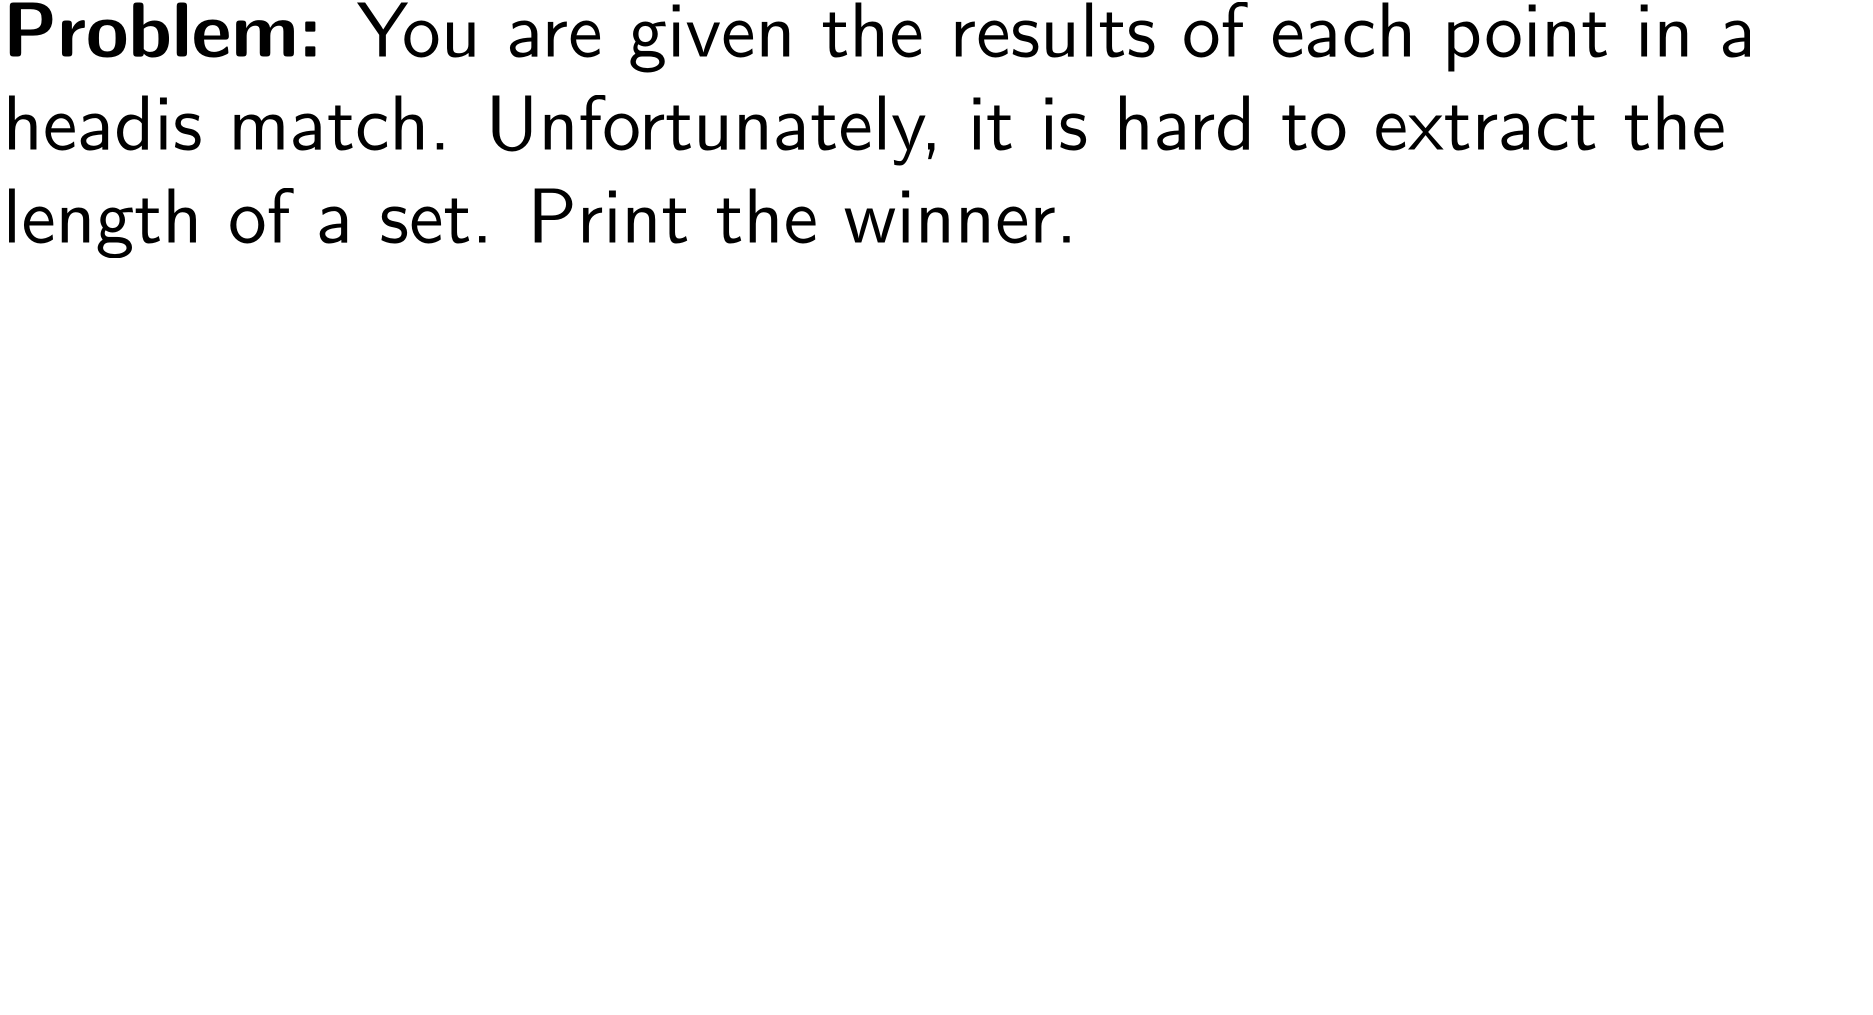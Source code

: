 <?xml version="1.0"?>
<!DOCTYPE ipe SYSTEM "ipe.dtd">
<ipe version="70218" creator="Ipe 7.2.26">
<info created="D:20190409094512" modified="D:20220805102208"/>
<preamble>\usepackage{amsmath,amssymb}

%%% BEGIN PYGMENTS PREAMBLE %%%
\usepackage{color}
\usepackage{fancyvrb}

\makeatletter
\def\PY@reset{\let\PY@it=\relax \let\PY@bf=\relax%
    \let\PY@ul=\relax \let\PY@tc=\relax%
    \let\PY@bc=\relax \let\PY@ff=\relax}
\def\PY@tok#1{\csname PY@tok@#1\endcsname}
\def\PY@toks#1+{\ifx\relax#1\empty\else%
    \PY@tok{#1}\expandafter\PY@toks\fi}
\def\PY@do#1{\PY@bc{\PY@tc{\PY@ul{%
    \PY@it{\PY@bf{\PY@ff{#1}}}}}}}
\def\PY#1#2{\PY@reset\PY@toks#1+\relax+\PY@do{#2}}

\@namedef{PY@tok@w}{\def\PY@tc##1{\textcolor[rgb]{0.73,0.73,0.73}{##1}}}
\@namedef{PY@tok@c}{\let\PY@it=\textit\def\PY@tc##1{\textcolor[rgb]{0.25,0.50,0.50}{##1}}}
\@namedef{PY@tok@cp}{\def\PY@tc##1{\textcolor[rgb]{0.74,0.48,0.00}{##1}}}
\@namedef{PY@tok@k}{\let\PY@bf=\textbf\def\PY@tc##1{\textcolor[rgb]{0.00,0.50,0.00}{##1}}}
\@namedef{PY@tok@kp}{\def\PY@tc##1{\textcolor[rgb]{0.00,0.50,0.00}{##1}}}
\@namedef{PY@tok@kt}{\def\PY@tc##1{\textcolor[rgb]{0.69,0.00,0.25}{##1}}}
\@namedef{PY@tok@o}{\def\PY@tc##1{\textcolor[rgb]{0.40,0.40,0.40}{##1}}}
\@namedef{PY@tok@ow}{\let\PY@bf=\textbf\def\PY@tc##1{\textcolor[rgb]{0.67,0.13,1.00}{##1}}}
\@namedef{PY@tok@nb}{\def\PY@tc##1{\textcolor[rgb]{0.00,0.50,0.00}{##1}}}
\@namedef{PY@tok@nf}{\def\PY@tc##1{\textcolor[rgb]{0.00,0.00,1.00}{##1}}}
\@namedef{PY@tok@nc}{\let\PY@bf=\textbf\def\PY@tc##1{\textcolor[rgb]{0.00,0.00,1.00}{##1}}}
\@namedef{PY@tok@nn}{\let\PY@bf=\textbf\def\PY@tc##1{\textcolor[rgb]{0.00,0.00,1.00}{##1}}}
\@namedef{PY@tok@ne}{\let\PY@bf=\textbf\def\PY@tc##1{\textcolor[rgb]{0.82,0.25,0.23}{##1}}}
\@namedef{PY@tok@nv}{\def\PY@tc##1{\textcolor[rgb]{0.10,0.09,0.49}{##1}}}
\@namedef{PY@tok@no}{\def\PY@tc##1{\textcolor[rgb]{0.53,0.00,0.00}{##1}}}
\@namedef{PY@tok@nl}{\def\PY@tc##1{\textcolor[rgb]{0.63,0.63,0.00}{##1}}}
\@namedef{PY@tok@ni}{\let\PY@bf=\textbf\def\PY@tc##1{\textcolor[rgb]{0.60,0.60,0.60}{##1}}}
\@namedef{PY@tok@na}{\def\PY@tc##1{\textcolor[rgb]{0.49,0.56,0.16}{##1}}}
\@namedef{PY@tok@nt}{\let\PY@bf=\textbf\def\PY@tc##1{\textcolor[rgb]{0.00,0.50,0.00}{##1}}}
\@namedef{PY@tok@nd}{\def\PY@tc##1{\textcolor[rgb]{0.67,0.13,1.00}{##1}}}
\@namedef{PY@tok@s}{\def\PY@tc##1{\textcolor[rgb]{0.73,0.13,0.13}{##1}}}
\@namedef{PY@tok@sd}{\let\PY@it=\textit\def\PY@tc##1{\textcolor[rgb]{0.73,0.13,0.13}{##1}}}
\@namedef{PY@tok@si}{\let\PY@bf=\textbf\def\PY@tc##1{\textcolor[rgb]{0.73,0.40,0.53}{##1}}}
\@namedef{PY@tok@se}{\let\PY@bf=\textbf\def\PY@tc##1{\textcolor[rgb]{0.73,0.40,0.13}{##1}}}
\@namedef{PY@tok@sr}{\def\PY@tc##1{\textcolor[rgb]{0.73,0.40,0.53}{##1}}}
\@namedef{PY@tok@ss}{\def\PY@tc##1{\textcolor[rgb]{0.10,0.09,0.49}{##1}}}
\@namedef{PY@tok@sx}{\def\PY@tc##1{\textcolor[rgb]{0.00,0.50,0.00}{##1}}}
\@namedef{PY@tok@m}{\def\PY@tc##1{\textcolor[rgb]{0.40,0.40,0.40}{##1}}}
\@namedef{PY@tok@gh}{\let\PY@bf=\textbf\def\PY@tc##1{\textcolor[rgb]{0.00,0.00,0.50}{##1}}}
\@namedef{PY@tok@gu}{\let\PY@bf=\textbf\def\PY@tc##1{\textcolor[rgb]{0.50,0.00,0.50}{##1}}}
\@namedef{PY@tok@gd}{\def\PY@tc##1{\textcolor[rgb]{0.63,0.00,0.00}{##1}}}
\@namedef{PY@tok@gi}{\def\PY@tc##1{\textcolor[rgb]{0.00,0.63,0.00}{##1}}}
\@namedef{PY@tok@gr}{\def\PY@tc##1{\textcolor[rgb]{1.00,0.00,0.00}{##1}}}
\@namedef{PY@tok@ge}{\let\PY@it=\textit}
\@namedef{PY@tok@gs}{\let\PY@bf=\textbf}
\@namedef{PY@tok@gp}{\let\PY@bf=\textbf\def\PY@tc##1{\textcolor[rgb]{0.00,0.00,0.50}{##1}}}
\@namedef{PY@tok@go}{\def\PY@tc##1{\textcolor[rgb]{0.53,0.53,0.53}{##1}}}
\@namedef{PY@tok@gt}{\def\PY@tc##1{\textcolor[rgb]{0.00,0.27,0.87}{##1}}}
\@namedef{PY@tok@err}{\def\PY@bc##1{{\setlength{\fboxsep}{\string -\fboxrule}\fcolorbox[rgb]{1.00,0.00,0.00}{1,1,1}{\strut ##1}}}}
\@namedef{PY@tok@kc}{\let\PY@bf=\textbf\def\PY@tc##1{\textcolor[rgb]{0.00,0.50,0.00}{##1}}}
\@namedef{PY@tok@kd}{\let\PY@bf=\textbf\def\PY@tc##1{\textcolor[rgb]{0.00,0.50,0.00}{##1}}}
\@namedef{PY@tok@kn}{\let\PY@bf=\textbf\def\PY@tc##1{\textcolor[rgb]{0.00,0.50,0.00}{##1}}}
\@namedef{PY@tok@kr}{\let\PY@bf=\textbf\def\PY@tc##1{\textcolor[rgb]{0.00,0.50,0.00}{##1}}}
\@namedef{PY@tok@bp}{\def\PY@tc##1{\textcolor[rgb]{0.00,0.50,0.00}{##1}}}
\@namedef{PY@tok@fm}{\def\PY@tc##1{\textcolor[rgb]{0.00,0.00,1.00}{##1}}}
\@namedef{PY@tok@vc}{\def\PY@tc##1{\textcolor[rgb]{0.10,0.09,0.49}{##1}}}
\@namedef{PY@tok@vg}{\def\PY@tc##1{\textcolor[rgb]{0.10,0.09,0.49}{##1}}}
\@namedef{PY@tok@vi}{\def\PY@tc##1{\textcolor[rgb]{0.10,0.09,0.49}{##1}}}
\@namedef{PY@tok@vm}{\def\PY@tc##1{\textcolor[rgb]{0.10,0.09,0.49}{##1}}}
\@namedef{PY@tok@sa}{\def\PY@tc##1{\textcolor[rgb]{0.73,0.13,0.13}{##1}}}
\@namedef{PY@tok@sb}{\def\PY@tc##1{\textcolor[rgb]{0.73,0.13,0.13}{##1}}}
\@namedef{PY@tok@sc}{\def\PY@tc##1{\textcolor[rgb]{0.73,0.13,0.13}{##1}}}
\@namedef{PY@tok@dl}{\def\PY@tc##1{\textcolor[rgb]{0.73,0.13,0.13}{##1}}}
\@namedef{PY@tok@s2}{\def\PY@tc##1{\textcolor[rgb]{0.73,0.13,0.13}{##1}}}
\@namedef{PY@tok@sh}{\def\PY@tc##1{\textcolor[rgb]{0.73,0.13,0.13}{##1}}}
\@namedef{PY@tok@s1}{\def\PY@tc##1{\textcolor[rgb]{0.73,0.13,0.13}{##1}}}
\@namedef{PY@tok@mb}{\def\PY@tc##1{\textcolor[rgb]{0.40,0.40,0.40}{##1}}}
\@namedef{PY@tok@mf}{\def\PY@tc##1{\textcolor[rgb]{0.40,0.40,0.40}{##1}}}
\@namedef{PY@tok@mh}{\def\PY@tc##1{\textcolor[rgb]{0.40,0.40,0.40}{##1}}}
\@namedef{PY@tok@mi}{\def\PY@tc##1{\textcolor[rgb]{0.40,0.40,0.40}{##1}}}
\@namedef{PY@tok@il}{\def\PY@tc##1{\textcolor[rgb]{0.40,0.40,0.40}{##1}}}
\@namedef{PY@tok@mo}{\def\PY@tc##1{\textcolor[rgb]{0.40,0.40,0.40}{##1}}}
\@namedef{PY@tok@ch}{\let\PY@it=\textit\def\PY@tc##1{\textcolor[rgb]{0.25,0.50,0.50}{##1}}}
\@namedef{PY@tok@cm}{\let\PY@it=\textit\def\PY@tc##1{\textcolor[rgb]{0.25,0.50,0.50}{##1}}}
\@namedef{PY@tok@cpf}{\let\PY@it=\textit\def\PY@tc##1{\textcolor[rgb]{0.25,0.50,0.50}{##1}}}
\@namedef{PY@tok@c1}{\let\PY@it=\textit\def\PY@tc##1{\textcolor[rgb]{0.25,0.50,0.50}{##1}}}
\@namedef{PY@tok@cs}{\let\PY@it=\textit\def\PY@tc##1{\textcolor[rgb]{0.25,0.50,0.50}{##1}}}

\def\PYZbs{\char`\\}
\def\PYZus{\char`\_}
\def\PYZob{\char`\{}
\def\PYZcb{\char`\}}
\def\PYZca{\char`\^}
\def\PYZam{\char`\&amp;}
\def\PYZlt{\char`\&lt;}
\def\PYZgt{\char`\&gt;}
\def\PYZsh{\char`\#}
\def\PYZpc{\char`\%}
\def\PYZdl{\char`\$}
\def\PYZhy{\char`\-}
\def\PYZsq{\char`\&apos;}
\def\PYZdq{\char`\&quot;}
\def\PYZti{\char`\~}
% for compatibility with earlier versions
\def\PYZat{@}
\def\PYZlb{[}
\def\PYZrb{]}
\makeatother

%%% END PYGMENTS PREAMBLE %%%

</preamble>
<ipestyle name="presentation">
<symbol name="arrow/arc(spx)">
<path stroke="sym-stroke" fill="sym-stroke" pen="sym-pen">
0 0 m
-1 0.333 l
-1 -0.333 l
h
</path>
</symbol>
<symbol name="arrow/farc(spx)">
<path stroke="sym-stroke" fill="white" pen="sym-pen">
0 0 m
-1 0.333 l
-1 -0.333 l
h
</path>
</symbol>
<symbol name="mark/circle(sx)" transformations="translations">
<path fill="sym-stroke">
0.6 0 0 0.6 0 0 e
0.4 0 0 0.4 0 0 e
</path>
</symbol>
<symbol name="mark/disk(sx)" transformations="translations">
<path fill="sym-stroke">
0.6 0 0 0.6 0 0 e
</path>
</symbol>
<symbol name="mark/fdisk(sfx)" transformations="translations">
<group>
<path fill="sym-fill">
0.5 0 0 0.5 0 0 e
</path>
<path fill="sym-stroke" fillrule="eofill">
0.6 0 0 0.6 0 0 e
0.4 0 0 0.4 0 0 e
</path>
</group>
</symbol>
<symbol name="mark/box(sx)" transformations="translations">
<path fill="sym-stroke" fillrule="eofill">
-0.6 -0.6 m
0.6 -0.6 l
0.6 0.6 l
-0.6 0.6 l
h
-0.4 -0.4 m
0.4 -0.4 l
0.4 0.4 l
-0.4 0.4 l
h
</path>
</symbol>
<symbol name="mark/square(sx)" transformations="translations">
<path fill="sym-stroke">
-0.6 -0.6 m
0.6 -0.6 l
0.6 0.6 l
-0.6 0.6 l
h
</path>
</symbol>
<symbol name="mark/fsquare(sfx)" transformations="translations">
<group>
<path fill="sym-fill">
-0.5 -0.5 m
0.5 -0.5 l
0.5 0.5 l
-0.5 0.5 l
h
</path>
<path fill="sym-stroke" fillrule="eofill">
-0.6 -0.6 m
0.6 -0.6 l
0.6 0.6 l
-0.6 0.6 l
h
-0.4 -0.4 m
0.4 -0.4 l
0.4 0.4 l
-0.4 0.4 l
h
</path>
</group>
</symbol>
<symbol name="mark/cross(sx)" transformations="translations">
<group>
<path fill="sym-stroke">
-0.43 -0.57 m
0.57 0.43 l
0.43 0.57 l
-0.57 -0.43 l
h
</path>
<path fill="sym-stroke">
-0.43 0.57 m
0.57 -0.43 l
0.43 -0.57 l
-0.57 0.43 l
h
</path>
</group>
</symbol>
<symbol name="arrow/fnormal(spx)">
<path stroke="sym-stroke" fill="white" pen="sym-pen">
0 0 m
-1 0.333 l
-1 -0.333 l
h
</path>
</symbol>
<symbol name="arrow/pointed(spx)">
<path stroke="sym-stroke" fill="sym-stroke" pen="sym-pen">
0 0 m
-1 0.333 l
-0.8 0 l
-1 -0.333 l
h
</path>
</symbol>
<symbol name="arrow/fpointed(spx)">
<path stroke="sym-stroke" fill="white" pen="sym-pen">
0 0 m
-1 0.333 l
-0.8 0 l
-1 -0.333 l
h
</path>
</symbol>
<symbol name="arrow/linear(spx)">
<path stroke="sym-stroke" pen="sym-pen">
-1 0.333 m
0 0 l
-1 -0.333 l
</path>
</symbol>
<symbol name="arrow/fdouble(spx)">
<path stroke="sym-stroke" fill="white" pen="sym-pen">
0 0 m
-1 0.333 l
-1 -0.333 l
h
-1 0 m
-2 0.333 l
-2 -0.333 l
h
</path>
</symbol>
<symbol name="arrow/double(spx)">
<path stroke="sym-stroke" fill="sym-stroke" pen="sym-pen">
0 0 m
-1 0.333 l
-1 -0.333 l
h
-1 0 m
-2 0.333 l
-2 -0.333 l
h
</path>
</symbol>
<anglesize name="22.5 deg" value="22.5"/>
<anglesize name="30 deg" value="30"/>
<anglesize name="45 deg" value="45"/>
<anglesize name="60 deg" value="60"/>
<anglesize name="90 deg" value="90"/>
<arrowsize name="large" value="20"/>
<arrowsize name="normal" value="15"/>
<arrowsize name="small" value="10"/>
<arrowsize name="tiny" value="6"/>
<color name="blue" value="0 0 1"/>
<color name="brown" value="0.647 0.165 0.165"/>
<color name="darkblue" value="0 0 0.545"/>
<color name="darkcyan" value="0 0.545 0.545"/>
<color name="darkgray" value="0.663"/>
<color name="darkgreen" value="0 0.392 0"/>
<color name="darkmagenta" value="0.545 0 0.545"/>
<color name="darkorange" value="1 0.549 0"/>
<color name="darkred" value="0.545 0 0"/>
<color name="gold" value="1 0.843 0"/>
<color name="gray" value="0.745"/>
<color name="green" value="0 1 0"/>
<color name="lightblue" value="0.678 0.847 0.902"/>
<color name="lightcyan" value="0.878 1 1"/>
<color name="lightgray" value="0.827"/>
<color name="lightgreen" value="0.565 0.933 0.565"/>
<color name="lightyellow" value="1 1 0.878"/>
<color name="navy" value="0 0 0.502"/>
<color name="orange" value="1 0.647 0"/>
<color name="pink" value="1 0.753 0.796"/>
<color name="purple" value="0.627 0.125 0.941"/>
<color name="red" value="1 0 0"/>
<color name="seagreen" value="0.18 0.545 0.341"/>
<color name="title" value="0.4 0 0.4"/>
<color name="turquoise" value="0.251 0.878 0.816"/>
<color name="violet" value="0.933 0.51 0.933"/>
<color name="yellow" value="1 1 0"/>
<dashstyle name="dash dot dotted" value="[4 2 1 2 1 2] 0"/>
<dashstyle name="dash dotted" value="[4 2 1 2] 0"/>
<dashstyle name="dashed" value="[4] 0"/>
<dashstyle name="dotted" value="[1 3] 0"/>
<gridsize name="16 pts (~6 mm)" value="16"/>
<gridsize name="32 pts (~12 mm)" value="32"/>
<gridsize name="4 pts (~1.75 mm)" value="8"/>
<gridsize name="8 pts (~3.5 mm)" value="8"/>
<pen name="fat" value="3.6"/>
<pen name="heavier" value="2.4"/>
<pen name="normal" value="1.2"/>
<pen name="ultrafat" value="6"/>
<symbolsize name="large" value="15"/>
<symbolsize name="normal" value="9"/>
<symbolsize name="small" value="6"/>
<symbolsize name="tiny" value="3.3"/>
<textsize name="huge" value="\LARGE"/>
<textsize name="large" value="\large"/>
<textsize name="normal" value="\normalsize"/>
<textsize name="small" value="\normalsize"/>
<textstretch name="huge" value="2.8"/>
<textstretch name="large" value="2.8"/>
<textstretch name="normal" value="2.8"/>
<textstretch name="small" value="2.4"/>
<textstyle name="center" begin="\begin{center}" end="\end{center}"/>
<textstyle name="item" begin="\begin{flushleft}\begin{itemize}\item{}" end="\end{itemize}\end{flushleft}"/>
<textstyle name="itemize" begin="\begin{flushleft}\begin{itemize}" end="\end{itemize}\end{flushleft}"/>
<textstyle name="normal" begin="\begin{flushleft}" end="\end{flushleft}"/>
<preamble>
\renewcommand\rmdefault{cmss}
\makeatletter
\leftmargini 1.5em
\leftmargin \leftmargini
\leftmarginii  1.2em
\leftmarginiii 1em
\def\@listI{\leftmargin\leftmargini
            \parsep \z@
	    \partopsep 3pt
	    \topsep \z@
            \itemsep \z@}
\@listI
\def\@listii {\leftmargin\leftmarginii
              \labelwidth\leftmarginii
              \advance\labelwidth-\labelsep
              \topsep    \z@
              \parsep    \z@
              \itemsep   \parsep}
\def\@listiii{\leftmargin\leftmarginiii
              \labelwidth\leftmarginiii
              \advance\labelwidth-\labelsep
              \topsep    \z@
              \parsep    \z@
              \partopsep \z@
              \itemsep   \topsep}
\makeatother
</preamble>
<layout paper="800 600" origin="32 0" frame="736 528" skip="32" crop="no"/>
<titlestyle pos="368 554" size="large" color="title"  halign="center" valign="baseline"/>
<tiling name="falling" angle="-60" step="12" width="3"/>
<tiling name="rising" angle="30" step="12" width="3"/>
</ipestyle>
<ipestyle name="HPI-colors">
<color name="HPIblue" value="0 0.478 0.62"/>
<color name="HPIblue20" value="0.843 0.906 0.929"/>
<color name="HPIblue50" value="0.624 0.784 0.835"/>
<color name="HPIblue70" value="0.31 0.635 0.722"/>
<color name="HPIgray" value="0.353 0.376 0.396"/>
<color name="HPIgray20" value="0.875 0.886 0.894"/>
<color name="HPIgray50" value="0.753 0.769 0.784"/>
<color name="HPIgray70" value="0.525 0.553 0.569"/>
<color name="HPIorange" value="0.867 0.38 0.031"/>
<color name="HPIred" value="0.694 0.024 0.227"/>
<color name="HPIred20" value="0.937 0.804 0.843"/>
<color name="HPIred50" value="0.878 0.608 0.69"/>
<color name="HPIred70" value="0.784 0.314 0.455"/>
<color name="HPIyellow" value="0.965 0.659 0"/>
<color name="HPIyellow20" value="1 0.937 0.682"/>
<color name="HPIyellow50" value="1 0.863 0.529"/>
<color name="HPIyellow70" value="0.984 0.761 0.369"/>
<color name="MyHPIgreen" value="0 0.698 0.2"/>
<color name="MyHPIgreen20" value="0.8 0.937 0.839"/>
<color name="MyHPIgreen50" value="0.6 0.878 0.678"/>
<color name="MyHPIgreen70" value="0.298 0.788 0.435"/>
<opacity name="10%" value="0.1"/>
<opacity name="20%" value="0.2"/>
<opacity name="30%" value="0.3"/>
<opacity name="40%" value="0.4"/>
<opacity name="50%" value="0.5"/>
<opacity name="60%" value="0.6"/>
<opacity name="80%" value="0.8"/>
<opacity name="90%" value="0.9"/>
<opacity name="HPI (70%)" value="0.7"/>
</ipestyle>
<ipestyle name="decorations">
<symbol name="decoration/simple-box-small">
<path stroke="black" fill="lightgray">
96 96 m
304 96 l
304 204 l
96 204 l
h
</path>
</symbol>
<symbol name="decoration/simple-box-large">
<path stroke="black" fill="lightgray">
92 208 m
92 92 l
308 92 l
308 208 l
h
</path>
</symbol>
<symbol name="decoration/rounded-box-small">
<path stroke="black" fill="lightblue">
100 204 m
4 0 0 4 100 200 96 200 a
96 100 l
4 0 0 4 100 100 100 96 a
300 96 l
4 0 0 4 300 100 304 100 a
304 200 l
4 0 0 4 300 200 300 204 a
h
</path>
</symbol>
<symbol name="decoration/rounded-box-large">
<path stroke="black" fill="lightgray">
96 208 m
4 0 0 4 96 204 92 204 a
92 96 l
4 0 0 4 96 96 96 92 a
304 92 l
4 0 0 4 304 96 308 96 a
308 204 l
4 0 0 4 304 204 304 208 a
h
</path>
</symbol>
<symbol name="decoration/tabbed">
<path stroke="black" fill="lightgray">
96 204 m
96 96 l
304 96 l
304 204 l
108 204 l
107 207
106 208
105 208
99 208
98 208
97 207
96 204 s
h
</path>
</symbol>
<symbol name="decoration/3d-box">
<group>
<path stroke="black" fill="lightgray">
98 206 m
96 204 l
96 96 l
304 96 l
306 98 l
306 206 l
h
</path>
<path stroke="black">
96 204 m
304 204 l
304 96 l
</path>
<path stroke="black">
304 204 m
306 206 l
</path>
</group>
</symbol>
<symbol name="decoration/comic">
<path stroke="black" fill="white">
110 96 m
106 96
96 96
96 106
96 194
96 204
106 204
294 204
304 204
304 194
304 106
304 96
294 96
118 96 s
116 92
106 88 s
110 92
110 96 s
h
</path>
</symbol>
</ipestyle>
<page title="headis">
<layer name="alpha"/>
<layer name="beta"/>
<layer name="gamma"/>
<layer name="delta"/>
<view layers="alpha" active="alpha"/>
<view layers="alpha beta" active="beta"/>
<view layers="alpha beta gamma" active="gamma"/>
<view layers="alpha beta gamma delta" active="delta"/>
<text layer="beta" matrix="1 0 0 1 0 -128" transformations="translations" pos="32 496" stroke="black" type="minipage" width="670" height="36.0948" depth="22.176" valign="top" style="item">You need to score only one point in order to win the game: the last one.</text>
<text layer="alpha" transformations="translations" pos="32 496" stroke="black" type="minipage" width="670" height="52.8248" depth="38.92" valign="top">\textbf{Problem:} You are given the results of each point in a headis match. Unfortunately, it is hard to extract the length of a set. Print the winner.</text>
<text layer="gamma" matrix="1 0 0 1 0 -208" transformations="translations" pos="32 496" stroke="black" type="minipage" width="670" height="19.3928" depth="5.404" valign="top" style="item">Just print the last character in the input.</text>
<text layer="delta" transformations="translations" pos="32 192" stroke="black" type="minipage" width="672" height="36.4784" depth="22.568" valign="top">%%% PYGMENTS LANGUAGE: python
%%% PYGMENTS SOURCE CODE BEGIN %%%
% input()
% print(input()[-1])
%%% PYGMENTS SOURCE CODE END %%%

\begin{Verbatim}[commandchars=\\\{\}]
\PY{n+nb}{input}\PY{p}{(}\PY{p}{)}
\PY{n+nb}{print}\PY{p}{(}\PY{n+nb}{input}\PY{p}{(}\PY{p}{)}\PY{p}{[}\PY{o}{\PYZhy{}}\PY{l+m+mi}{1}\PY{p}{]}\PY{p}{)}
\end{Verbatim}
</text>
</page>
</ipe>
